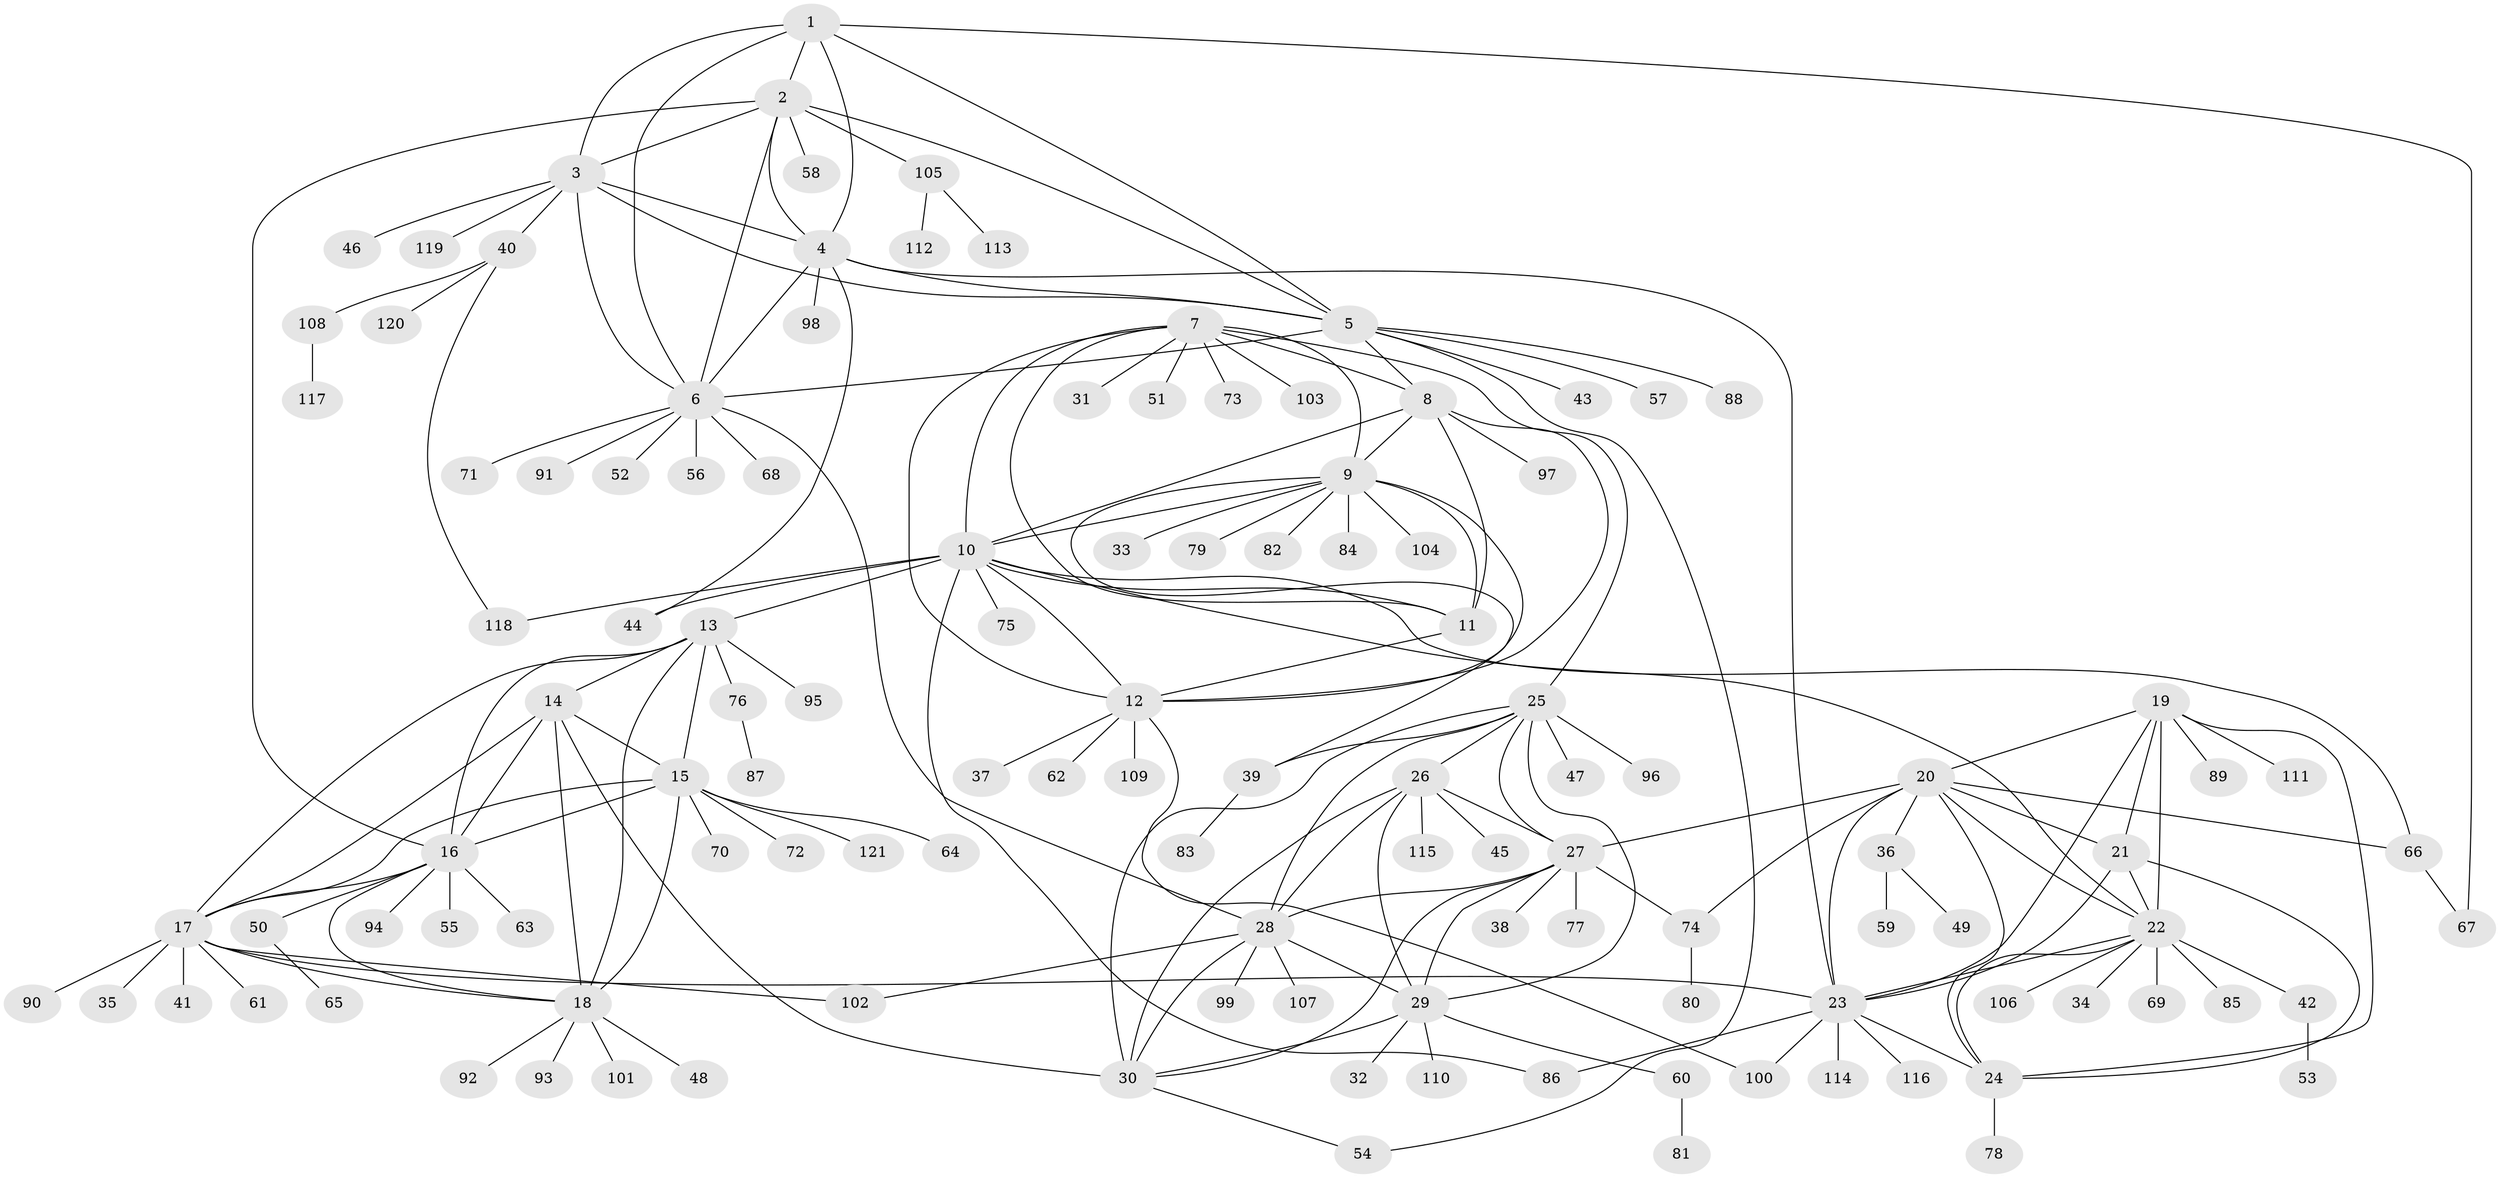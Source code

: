 // Generated by graph-tools (version 1.1) at 2025/26/03/09/25 03:26:45]
// undirected, 121 vertices, 186 edges
graph export_dot {
graph [start="1"]
  node [color=gray90,style=filled];
  1;
  2;
  3;
  4;
  5;
  6;
  7;
  8;
  9;
  10;
  11;
  12;
  13;
  14;
  15;
  16;
  17;
  18;
  19;
  20;
  21;
  22;
  23;
  24;
  25;
  26;
  27;
  28;
  29;
  30;
  31;
  32;
  33;
  34;
  35;
  36;
  37;
  38;
  39;
  40;
  41;
  42;
  43;
  44;
  45;
  46;
  47;
  48;
  49;
  50;
  51;
  52;
  53;
  54;
  55;
  56;
  57;
  58;
  59;
  60;
  61;
  62;
  63;
  64;
  65;
  66;
  67;
  68;
  69;
  70;
  71;
  72;
  73;
  74;
  75;
  76;
  77;
  78;
  79;
  80;
  81;
  82;
  83;
  84;
  85;
  86;
  87;
  88;
  89;
  90;
  91;
  92;
  93;
  94;
  95;
  96;
  97;
  98;
  99;
  100;
  101;
  102;
  103;
  104;
  105;
  106;
  107;
  108;
  109;
  110;
  111;
  112;
  113;
  114;
  115;
  116;
  117;
  118;
  119;
  120;
  121;
  1 -- 2;
  1 -- 3;
  1 -- 4;
  1 -- 5;
  1 -- 6;
  1 -- 67;
  2 -- 3;
  2 -- 4;
  2 -- 5;
  2 -- 6;
  2 -- 16;
  2 -- 58;
  2 -- 105;
  3 -- 4;
  3 -- 5;
  3 -- 6;
  3 -- 40;
  3 -- 46;
  3 -- 119;
  4 -- 5;
  4 -- 6;
  4 -- 23;
  4 -- 44;
  4 -- 98;
  5 -- 6;
  5 -- 8;
  5 -- 43;
  5 -- 54;
  5 -- 57;
  5 -- 88;
  6 -- 28;
  6 -- 52;
  6 -- 56;
  6 -- 68;
  6 -- 71;
  6 -- 91;
  7 -- 8;
  7 -- 9;
  7 -- 10;
  7 -- 11;
  7 -- 12;
  7 -- 25;
  7 -- 31;
  7 -- 51;
  7 -- 73;
  7 -- 103;
  8 -- 9;
  8 -- 10;
  8 -- 11;
  8 -- 12;
  8 -- 97;
  9 -- 10;
  9 -- 11;
  9 -- 12;
  9 -- 33;
  9 -- 39;
  9 -- 79;
  9 -- 82;
  9 -- 84;
  9 -- 104;
  10 -- 11;
  10 -- 12;
  10 -- 13;
  10 -- 22;
  10 -- 44;
  10 -- 66;
  10 -- 75;
  10 -- 86;
  10 -- 118;
  11 -- 12;
  12 -- 37;
  12 -- 62;
  12 -- 100;
  12 -- 109;
  13 -- 14;
  13 -- 15;
  13 -- 16;
  13 -- 17;
  13 -- 18;
  13 -- 76;
  13 -- 95;
  14 -- 15;
  14 -- 16;
  14 -- 17;
  14 -- 18;
  14 -- 30;
  15 -- 16;
  15 -- 17;
  15 -- 18;
  15 -- 64;
  15 -- 70;
  15 -- 72;
  15 -- 121;
  16 -- 17;
  16 -- 18;
  16 -- 50;
  16 -- 55;
  16 -- 63;
  16 -- 94;
  17 -- 18;
  17 -- 23;
  17 -- 35;
  17 -- 41;
  17 -- 61;
  17 -- 90;
  17 -- 102;
  18 -- 48;
  18 -- 92;
  18 -- 93;
  18 -- 101;
  19 -- 20;
  19 -- 21;
  19 -- 22;
  19 -- 23;
  19 -- 24;
  19 -- 89;
  19 -- 111;
  20 -- 21;
  20 -- 22;
  20 -- 23;
  20 -- 24;
  20 -- 27;
  20 -- 36;
  20 -- 66;
  20 -- 74;
  21 -- 22;
  21 -- 23;
  21 -- 24;
  22 -- 23;
  22 -- 24;
  22 -- 34;
  22 -- 42;
  22 -- 69;
  22 -- 85;
  22 -- 106;
  23 -- 24;
  23 -- 86;
  23 -- 100;
  23 -- 114;
  23 -- 116;
  24 -- 78;
  25 -- 26;
  25 -- 27;
  25 -- 28;
  25 -- 29;
  25 -- 30;
  25 -- 39;
  25 -- 47;
  25 -- 96;
  26 -- 27;
  26 -- 28;
  26 -- 29;
  26 -- 30;
  26 -- 45;
  26 -- 115;
  27 -- 28;
  27 -- 29;
  27 -- 30;
  27 -- 38;
  27 -- 74;
  27 -- 77;
  28 -- 29;
  28 -- 30;
  28 -- 99;
  28 -- 102;
  28 -- 107;
  29 -- 30;
  29 -- 32;
  29 -- 60;
  29 -- 110;
  30 -- 54;
  36 -- 49;
  36 -- 59;
  39 -- 83;
  40 -- 108;
  40 -- 118;
  40 -- 120;
  42 -- 53;
  50 -- 65;
  60 -- 81;
  66 -- 67;
  74 -- 80;
  76 -- 87;
  105 -- 112;
  105 -- 113;
  108 -- 117;
}
